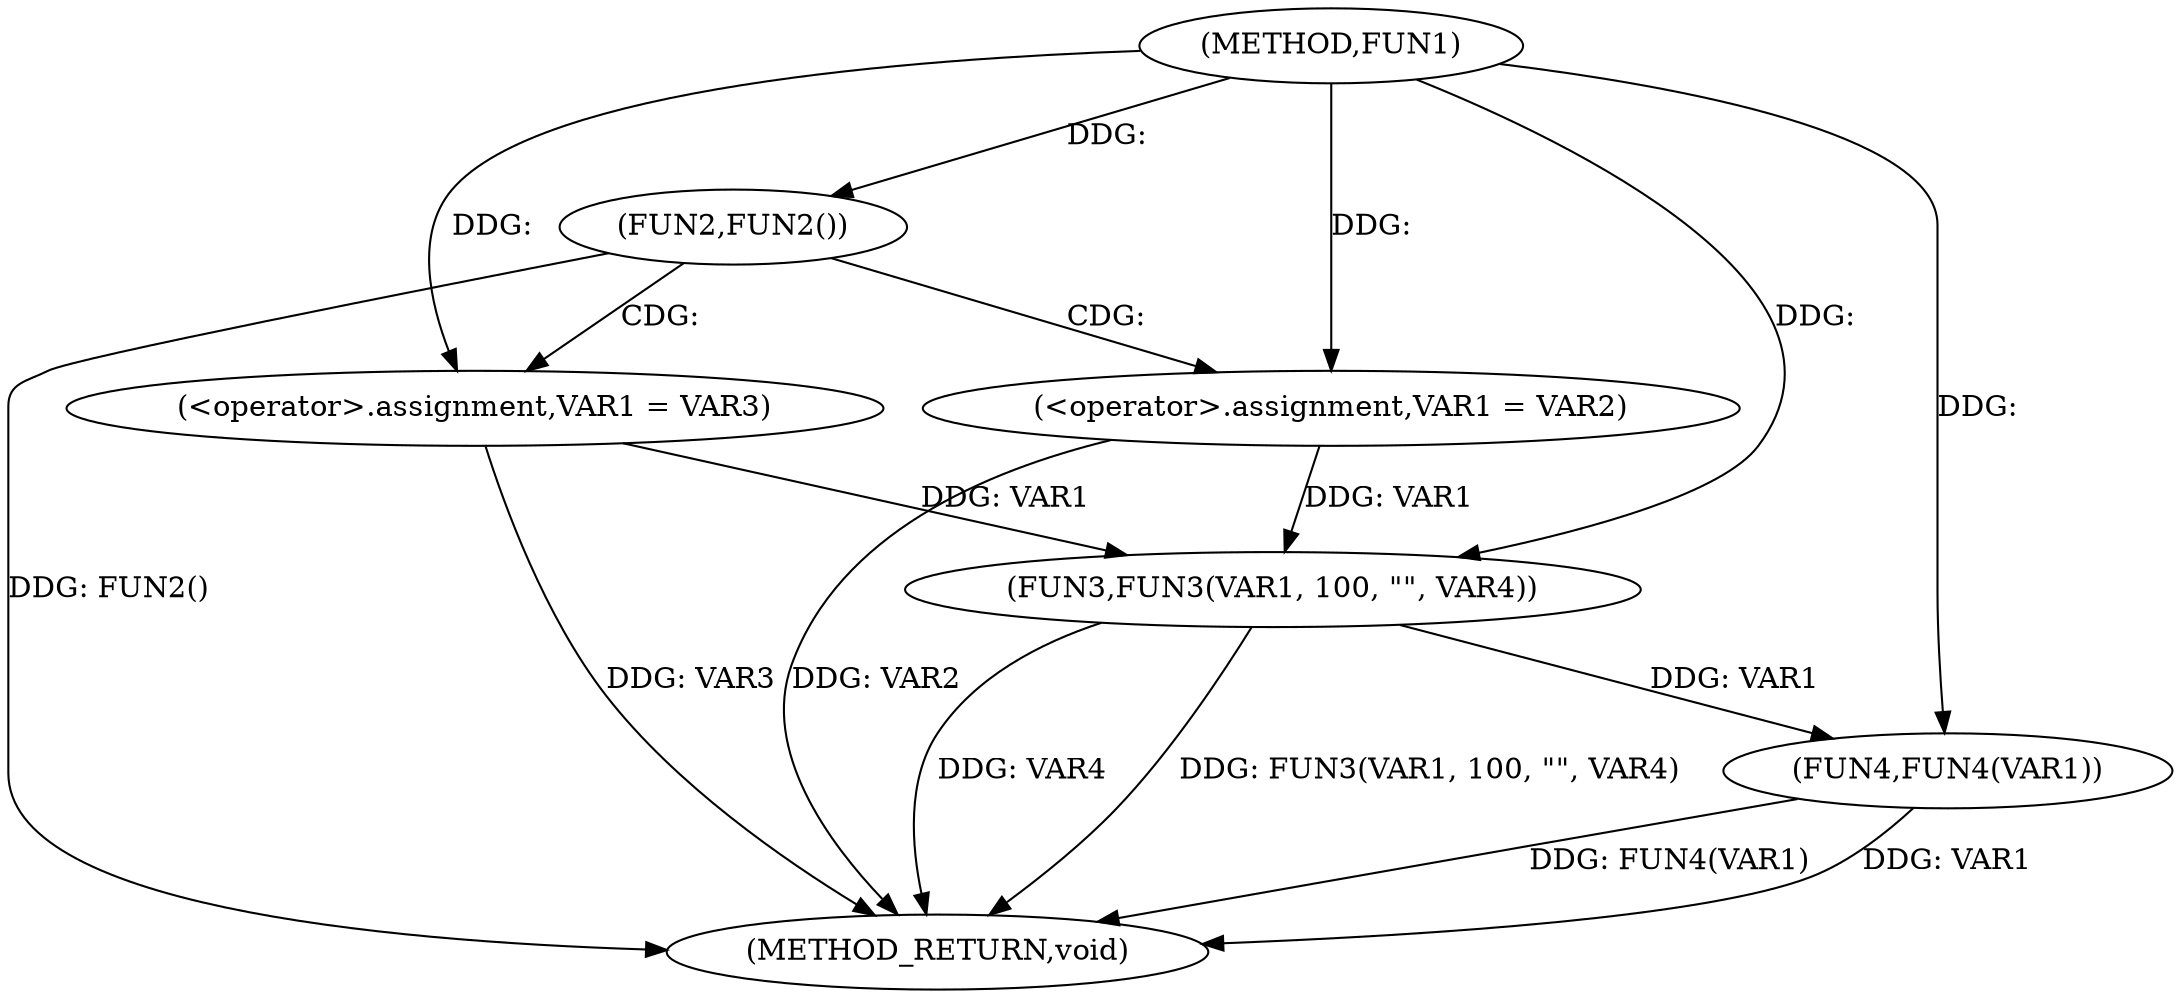 digraph FUN1 {  
"1000100" [label = "(METHOD,FUN1)" ]
"1000125" [label = "(METHOD_RETURN,void)" ]
"1000106" [label = "(FUN2,FUN2())" ]
"1000108" [label = "(<operator>.assignment,VAR1 = VAR2)" ]
"1000113" [label = "(<operator>.assignment,VAR1 = VAR3)" ]
"1000118" [label = "(FUN3,FUN3(VAR1, 100, \"\", VAR4))" ]
"1000123" [label = "(FUN4,FUN4(VAR1))" ]
  "1000123" -> "1000125"  [ label = "DDG: FUN4(VAR1)"] 
  "1000113" -> "1000125"  [ label = "DDG: VAR3"] 
  "1000118" -> "1000125"  [ label = "DDG: FUN3(VAR1, 100, \"\", VAR4)"] 
  "1000118" -> "1000125"  [ label = "DDG: VAR4"] 
  "1000106" -> "1000125"  [ label = "DDG: FUN2()"] 
  "1000123" -> "1000125"  [ label = "DDG: VAR1"] 
  "1000108" -> "1000125"  [ label = "DDG: VAR2"] 
  "1000100" -> "1000106"  [ label = "DDG: "] 
  "1000100" -> "1000108"  [ label = "DDG: "] 
  "1000100" -> "1000113"  [ label = "DDG: "] 
  "1000113" -> "1000118"  [ label = "DDG: VAR1"] 
  "1000108" -> "1000118"  [ label = "DDG: VAR1"] 
  "1000100" -> "1000118"  [ label = "DDG: "] 
  "1000118" -> "1000123"  [ label = "DDG: VAR1"] 
  "1000100" -> "1000123"  [ label = "DDG: "] 
  "1000106" -> "1000108"  [ label = "CDG: "] 
  "1000106" -> "1000113"  [ label = "CDG: "] 
}
